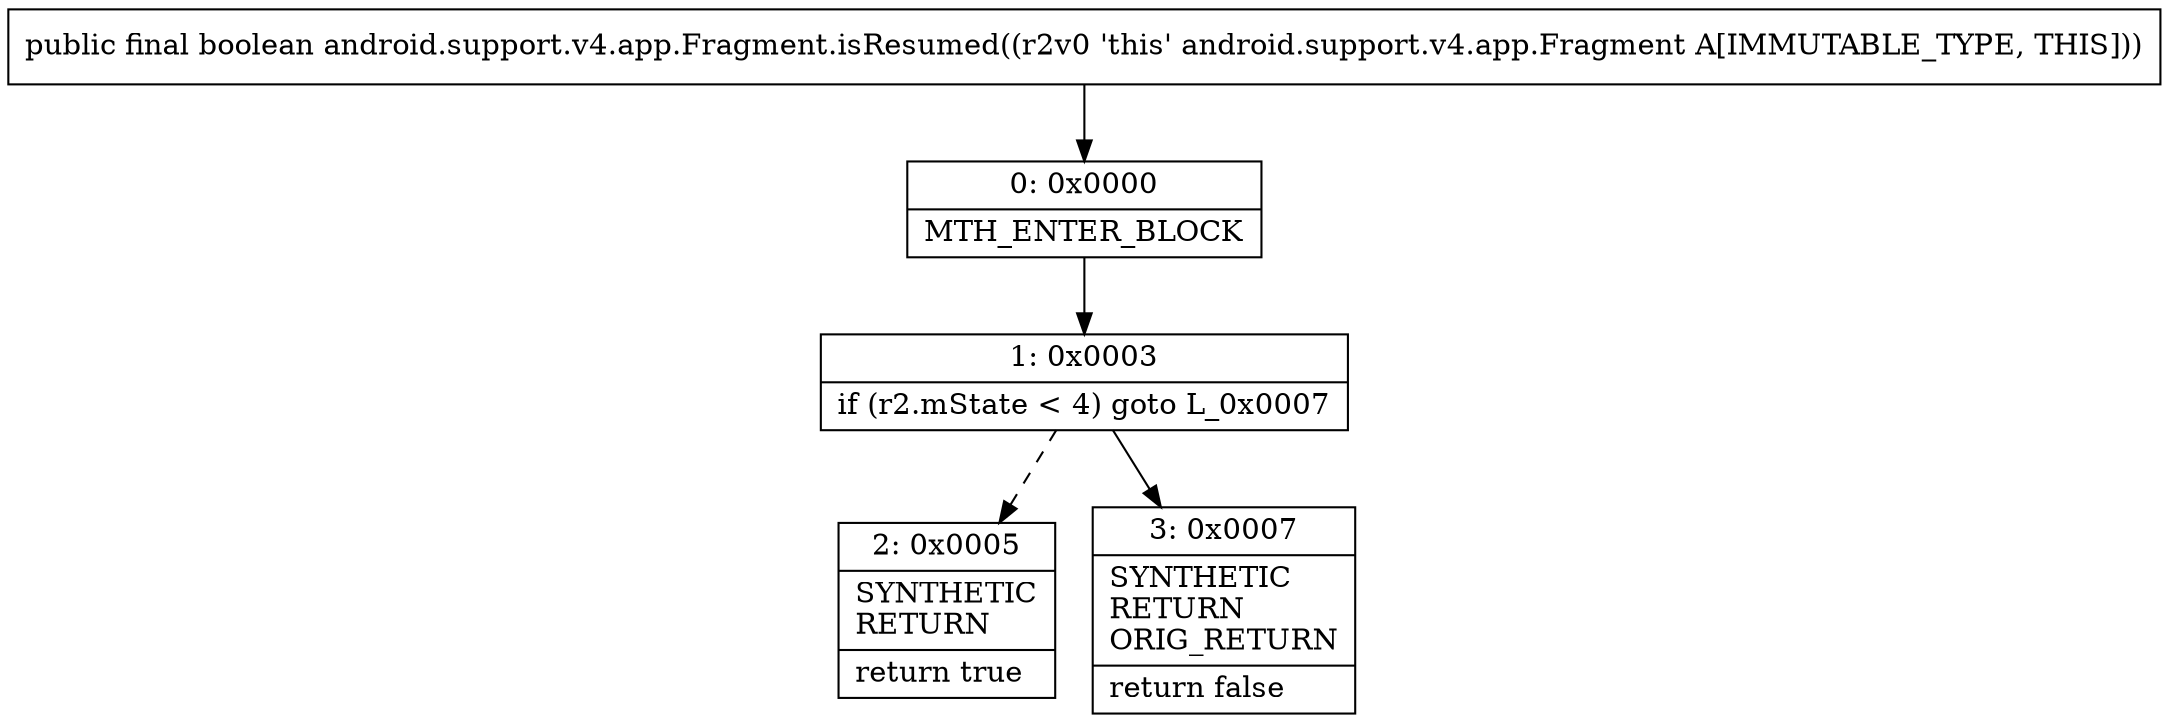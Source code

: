 digraph "CFG forandroid.support.v4.app.Fragment.isResumed()Z" {
Node_0 [shape=record,label="{0\:\ 0x0000|MTH_ENTER_BLOCK\l}"];
Node_1 [shape=record,label="{1\:\ 0x0003|if (r2.mState \< 4) goto L_0x0007\l}"];
Node_2 [shape=record,label="{2\:\ 0x0005|SYNTHETIC\lRETURN\l|return true\l}"];
Node_3 [shape=record,label="{3\:\ 0x0007|SYNTHETIC\lRETURN\lORIG_RETURN\l|return false\l}"];
MethodNode[shape=record,label="{public final boolean android.support.v4.app.Fragment.isResumed((r2v0 'this' android.support.v4.app.Fragment A[IMMUTABLE_TYPE, THIS])) }"];
MethodNode -> Node_0;
Node_0 -> Node_1;
Node_1 -> Node_2[style=dashed];
Node_1 -> Node_3;
}

